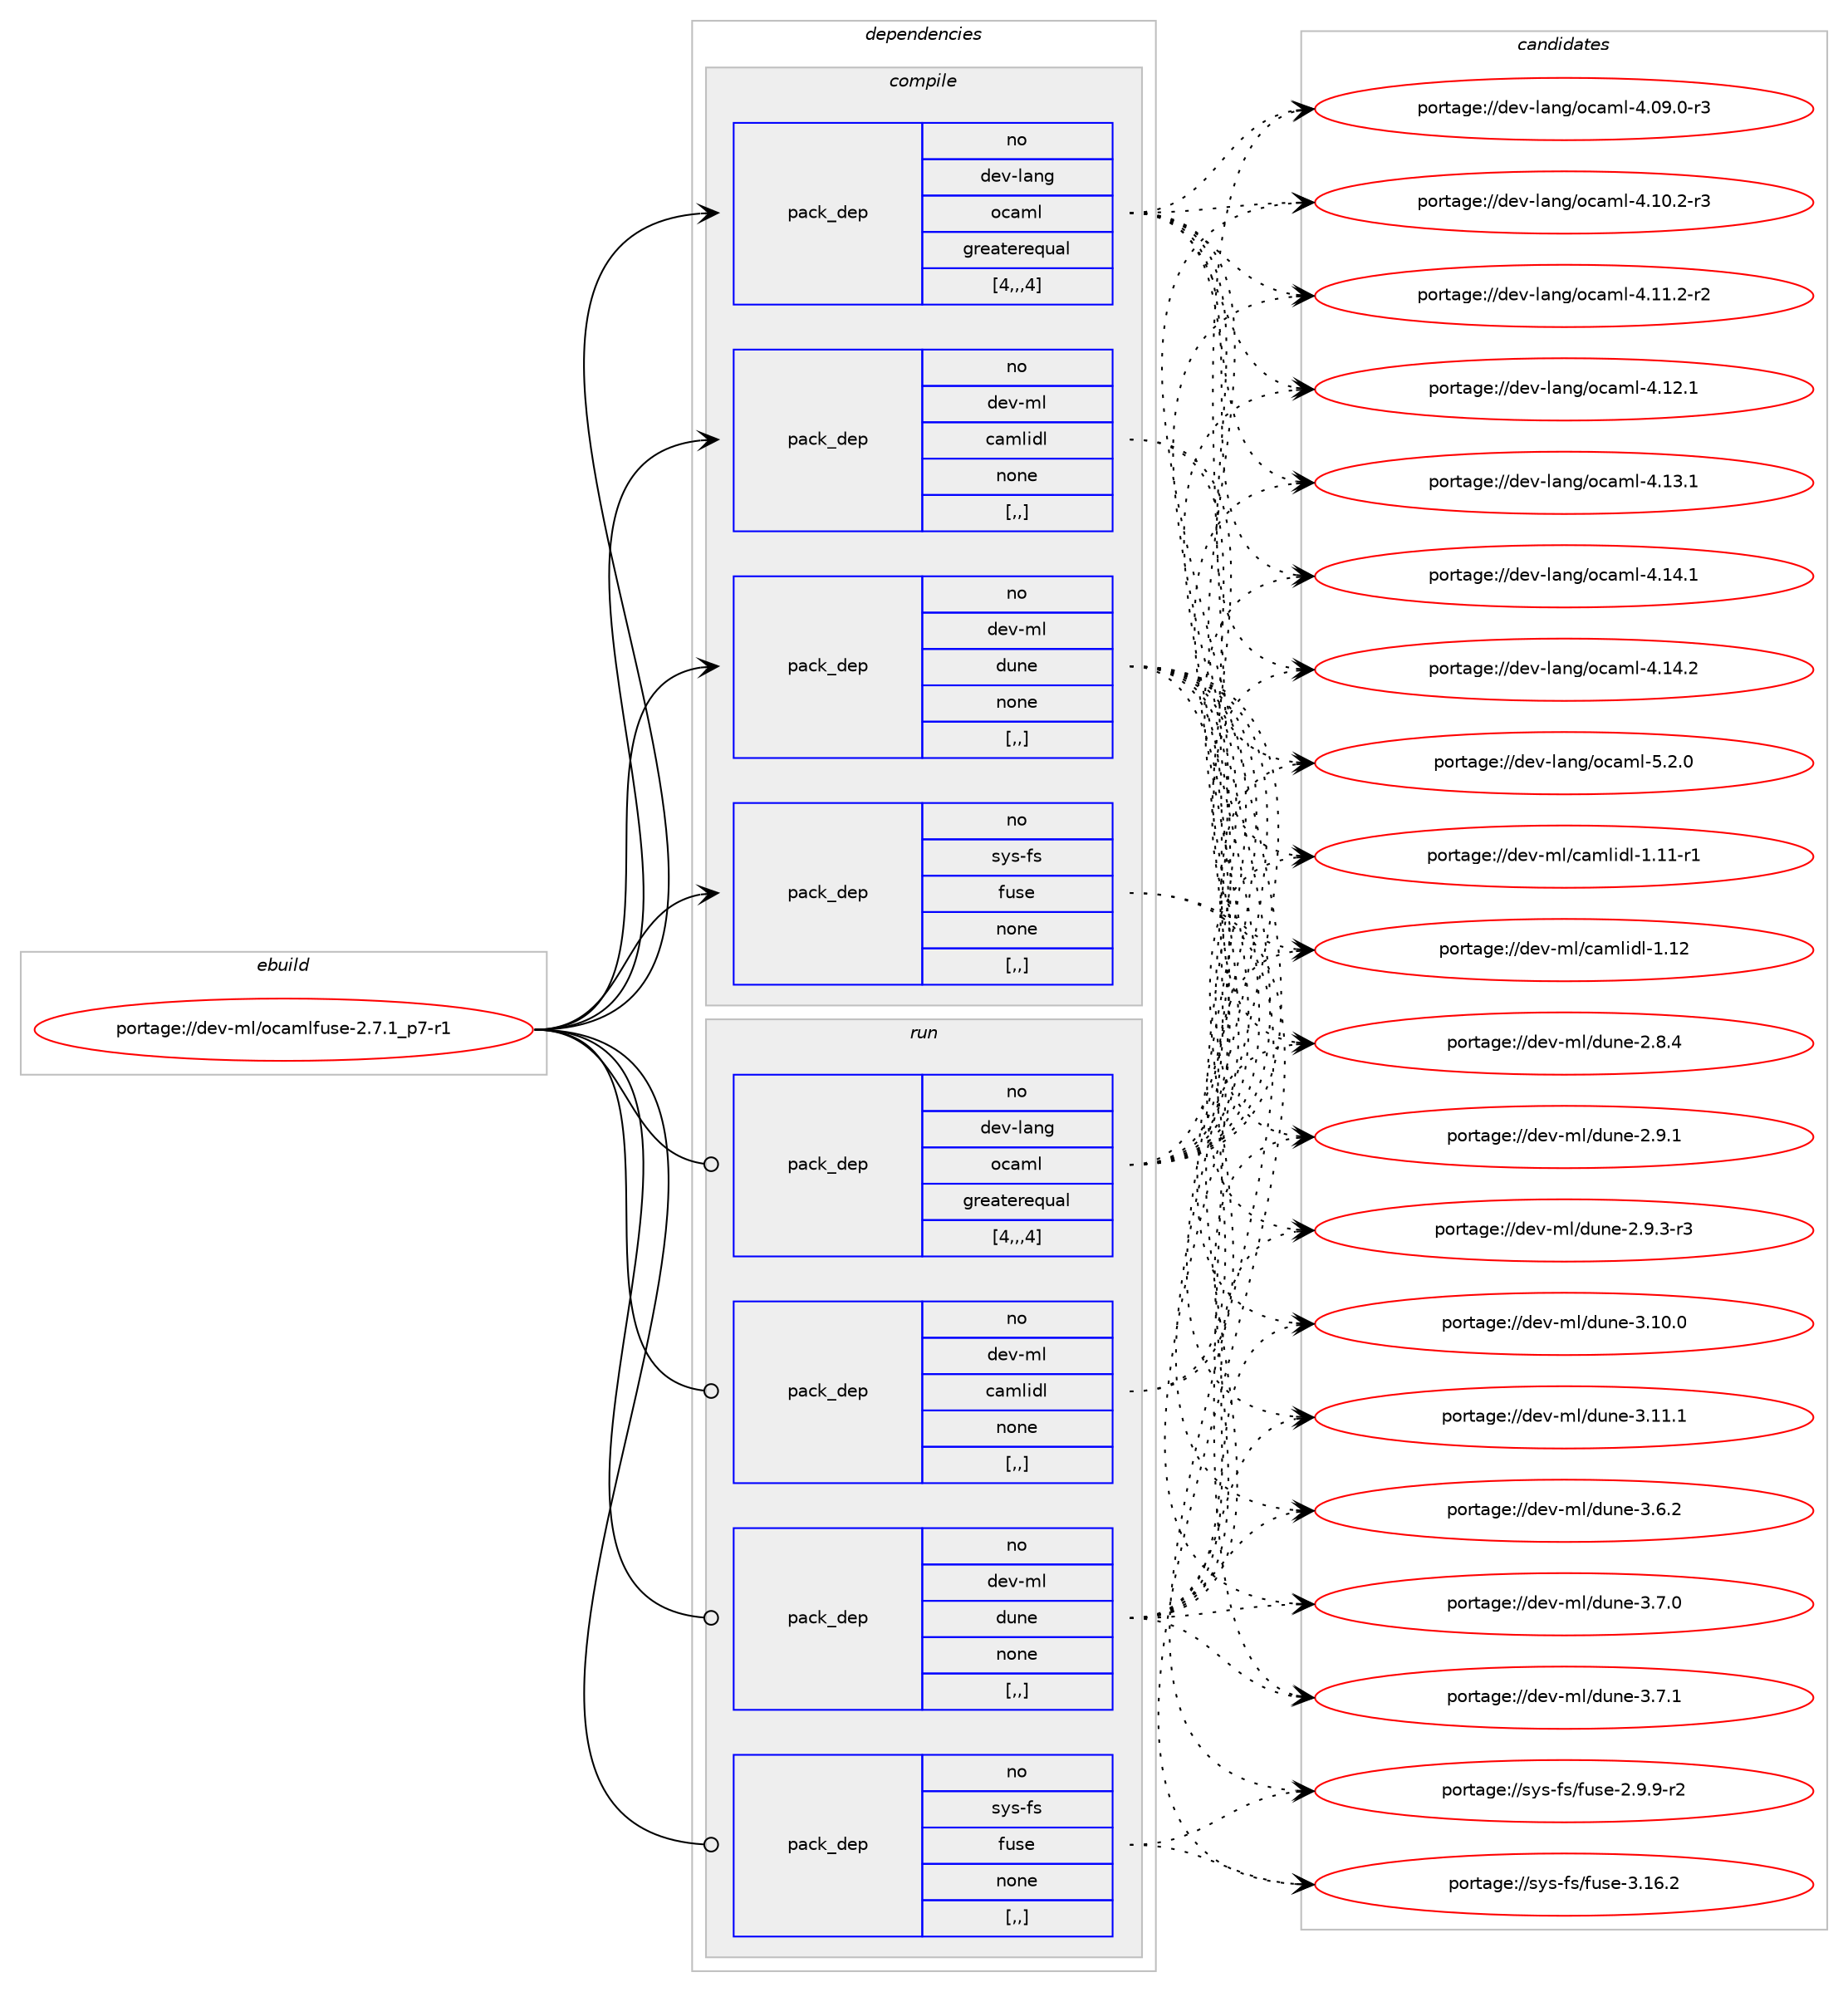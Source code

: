 digraph prolog {

# *************
# Graph options
# *************

newrank=true;
concentrate=true;
compound=true;
graph [rankdir=LR,fontname=Helvetica,fontsize=10,ranksep=1.5];#, ranksep=2.5, nodesep=0.2];
edge  [arrowhead=vee];
node  [fontname=Helvetica,fontsize=10];

# **********
# The ebuild
# **********

subgraph cluster_leftcol {
color=gray;
rank=same;
label=<<i>ebuild</i>>;
id [label="portage://dev-ml/ocamlfuse-2.7.1_p7-r1", color=red, width=4, href="../dev-ml/ocamlfuse-2.7.1_p7-r1.svg"];
}

# ****************
# The dependencies
# ****************

subgraph cluster_midcol {
color=gray;
label=<<i>dependencies</i>>;
subgraph cluster_compile {
fillcolor="#eeeeee";
style=filled;
label=<<i>compile</i>>;
subgraph pack88112 {
dependency118122 [label=<<TABLE BORDER="0" CELLBORDER="1" CELLSPACING="0" CELLPADDING="4" WIDTH="220"><TR><TD ROWSPAN="6" CELLPADDING="30">pack_dep</TD></TR><TR><TD WIDTH="110">no</TD></TR><TR><TD>dev-lang</TD></TR><TR><TD>ocaml</TD></TR><TR><TD>greaterequal</TD></TR><TR><TD>[4,,,4]</TD></TR></TABLE>>, shape=none, color=blue];
}
id:e -> dependency118122:w [weight=20,style="solid",arrowhead="vee"];
subgraph pack88113 {
dependency118123 [label=<<TABLE BORDER="0" CELLBORDER="1" CELLSPACING="0" CELLPADDING="4" WIDTH="220"><TR><TD ROWSPAN="6" CELLPADDING="30">pack_dep</TD></TR><TR><TD WIDTH="110">no</TD></TR><TR><TD>dev-ml</TD></TR><TR><TD>camlidl</TD></TR><TR><TD>none</TD></TR><TR><TD>[,,]</TD></TR></TABLE>>, shape=none, color=blue];
}
id:e -> dependency118123:w [weight=20,style="solid",arrowhead="vee"];
subgraph pack88114 {
dependency118124 [label=<<TABLE BORDER="0" CELLBORDER="1" CELLSPACING="0" CELLPADDING="4" WIDTH="220"><TR><TD ROWSPAN="6" CELLPADDING="30">pack_dep</TD></TR><TR><TD WIDTH="110">no</TD></TR><TR><TD>dev-ml</TD></TR><TR><TD>dune</TD></TR><TR><TD>none</TD></TR><TR><TD>[,,]</TD></TR></TABLE>>, shape=none, color=blue];
}
id:e -> dependency118124:w [weight=20,style="solid",arrowhead="vee"];
subgraph pack88115 {
dependency118125 [label=<<TABLE BORDER="0" CELLBORDER="1" CELLSPACING="0" CELLPADDING="4" WIDTH="220"><TR><TD ROWSPAN="6" CELLPADDING="30">pack_dep</TD></TR><TR><TD WIDTH="110">no</TD></TR><TR><TD>sys-fs</TD></TR><TR><TD>fuse</TD></TR><TR><TD>none</TD></TR><TR><TD>[,,]</TD></TR></TABLE>>, shape=none, color=blue];
}
id:e -> dependency118125:w [weight=20,style="solid",arrowhead="vee"];
}
subgraph cluster_compileandrun {
fillcolor="#eeeeee";
style=filled;
label=<<i>compile and run</i>>;
}
subgraph cluster_run {
fillcolor="#eeeeee";
style=filled;
label=<<i>run</i>>;
subgraph pack88116 {
dependency118126 [label=<<TABLE BORDER="0" CELLBORDER="1" CELLSPACING="0" CELLPADDING="4" WIDTH="220"><TR><TD ROWSPAN="6" CELLPADDING="30">pack_dep</TD></TR><TR><TD WIDTH="110">no</TD></TR><TR><TD>dev-lang</TD></TR><TR><TD>ocaml</TD></TR><TR><TD>greaterequal</TD></TR><TR><TD>[4,,,4]</TD></TR></TABLE>>, shape=none, color=blue];
}
id:e -> dependency118126:w [weight=20,style="solid",arrowhead="odot"];
subgraph pack88117 {
dependency118127 [label=<<TABLE BORDER="0" CELLBORDER="1" CELLSPACING="0" CELLPADDING="4" WIDTH="220"><TR><TD ROWSPAN="6" CELLPADDING="30">pack_dep</TD></TR><TR><TD WIDTH="110">no</TD></TR><TR><TD>dev-ml</TD></TR><TR><TD>camlidl</TD></TR><TR><TD>none</TD></TR><TR><TD>[,,]</TD></TR></TABLE>>, shape=none, color=blue];
}
id:e -> dependency118127:w [weight=20,style="solid",arrowhead="odot"];
subgraph pack88118 {
dependency118128 [label=<<TABLE BORDER="0" CELLBORDER="1" CELLSPACING="0" CELLPADDING="4" WIDTH="220"><TR><TD ROWSPAN="6" CELLPADDING="30">pack_dep</TD></TR><TR><TD WIDTH="110">no</TD></TR><TR><TD>dev-ml</TD></TR><TR><TD>dune</TD></TR><TR><TD>none</TD></TR><TR><TD>[,,]</TD></TR></TABLE>>, shape=none, color=blue];
}
id:e -> dependency118128:w [weight=20,style="solid",arrowhead="odot"];
subgraph pack88119 {
dependency118129 [label=<<TABLE BORDER="0" CELLBORDER="1" CELLSPACING="0" CELLPADDING="4" WIDTH="220"><TR><TD ROWSPAN="6" CELLPADDING="30">pack_dep</TD></TR><TR><TD WIDTH="110">no</TD></TR><TR><TD>sys-fs</TD></TR><TR><TD>fuse</TD></TR><TR><TD>none</TD></TR><TR><TD>[,,]</TD></TR></TABLE>>, shape=none, color=blue];
}
id:e -> dependency118129:w [weight=20,style="solid",arrowhead="odot"];
}
}

# **************
# The candidates
# **************

subgraph cluster_choices {
rank=same;
color=gray;
label=<<i>candidates</i>>;

subgraph choice88112 {
color=black;
nodesep=1;
choice1001011184510897110103471119997109108455246485746484511451 [label="portage://dev-lang/ocaml-4.09.0-r3", color=red, width=4,href="../dev-lang/ocaml-4.09.0-r3.svg"];
choice1001011184510897110103471119997109108455246494846504511451 [label="portage://dev-lang/ocaml-4.10.2-r3", color=red, width=4,href="../dev-lang/ocaml-4.10.2-r3.svg"];
choice1001011184510897110103471119997109108455246494946504511450 [label="portage://dev-lang/ocaml-4.11.2-r2", color=red, width=4,href="../dev-lang/ocaml-4.11.2-r2.svg"];
choice100101118451089711010347111999710910845524649504649 [label="portage://dev-lang/ocaml-4.12.1", color=red, width=4,href="../dev-lang/ocaml-4.12.1.svg"];
choice100101118451089711010347111999710910845524649514649 [label="portage://dev-lang/ocaml-4.13.1", color=red, width=4,href="../dev-lang/ocaml-4.13.1.svg"];
choice100101118451089711010347111999710910845524649524649 [label="portage://dev-lang/ocaml-4.14.1", color=red, width=4,href="../dev-lang/ocaml-4.14.1.svg"];
choice100101118451089711010347111999710910845524649524650 [label="portage://dev-lang/ocaml-4.14.2", color=red, width=4,href="../dev-lang/ocaml-4.14.2.svg"];
choice1001011184510897110103471119997109108455346504648 [label="portage://dev-lang/ocaml-5.2.0", color=red, width=4,href="../dev-lang/ocaml-5.2.0.svg"];
dependency118122:e -> choice1001011184510897110103471119997109108455246485746484511451:w [style=dotted,weight="100"];
dependency118122:e -> choice1001011184510897110103471119997109108455246494846504511451:w [style=dotted,weight="100"];
dependency118122:e -> choice1001011184510897110103471119997109108455246494946504511450:w [style=dotted,weight="100"];
dependency118122:e -> choice100101118451089711010347111999710910845524649504649:w [style=dotted,weight="100"];
dependency118122:e -> choice100101118451089711010347111999710910845524649514649:w [style=dotted,weight="100"];
dependency118122:e -> choice100101118451089711010347111999710910845524649524649:w [style=dotted,weight="100"];
dependency118122:e -> choice100101118451089711010347111999710910845524649524650:w [style=dotted,weight="100"];
dependency118122:e -> choice1001011184510897110103471119997109108455346504648:w [style=dotted,weight="100"];
}
subgraph choice88113 {
color=black;
nodesep=1;
choice1001011184510910847999710910810510010845494649494511449 [label="portage://dev-ml/camlidl-1.11-r1", color=red, width=4,href="../dev-ml/camlidl-1.11-r1.svg"];
choice100101118451091084799971091081051001084549464950 [label="portage://dev-ml/camlidl-1.12", color=red, width=4,href="../dev-ml/camlidl-1.12.svg"];
dependency118123:e -> choice1001011184510910847999710910810510010845494649494511449:w [style=dotted,weight="100"];
dependency118123:e -> choice100101118451091084799971091081051001084549464950:w [style=dotted,weight="100"];
}
subgraph choice88114 {
color=black;
nodesep=1;
choice1001011184510910847100117110101455046564652 [label="portage://dev-ml/dune-2.8.4", color=red, width=4,href="../dev-ml/dune-2.8.4.svg"];
choice1001011184510910847100117110101455046574649 [label="portage://dev-ml/dune-2.9.1", color=red, width=4,href="../dev-ml/dune-2.9.1.svg"];
choice10010111845109108471001171101014550465746514511451 [label="portage://dev-ml/dune-2.9.3-r3", color=red, width=4,href="../dev-ml/dune-2.9.3-r3.svg"];
choice100101118451091084710011711010145514649484648 [label="portage://dev-ml/dune-3.10.0", color=red, width=4,href="../dev-ml/dune-3.10.0.svg"];
choice100101118451091084710011711010145514649494649 [label="portage://dev-ml/dune-3.11.1", color=red, width=4,href="../dev-ml/dune-3.11.1.svg"];
choice1001011184510910847100117110101455146544650 [label="portage://dev-ml/dune-3.6.2", color=red, width=4,href="../dev-ml/dune-3.6.2.svg"];
choice1001011184510910847100117110101455146554648 [label="portage://dev-ml/dune-3.7.0", color=red, width=4,href="../dev-ml/dune-3.7.0.svg"];
choice1001011184510910847100117110101455146554649 [label="portage://dev-ml/dune-3.7.1", color=red, width=4,href="../dev-ml/dune-3.7.1.svg"];
dependency118124:e -> choice1001011184510910847100117110101455046564652:w [style=dotted,weight="100"];
dependency118124:e -> choice1001011184510910847100117110101455046574649:w [style=dotted,weight="100"];
dependency118124:e -> choice10010111845109108471001171101014550465746514511451:w [style=dotted,weight="100"];
dependency118124:e -> choice100101118451091084710011711010145514649484648:w [style=dotted,weight="100"];
dependency118124:e -> choice100101118451091084710011711010145514649494649:w [style=dotted,weight="100"];
dependency118124:e -> choice1001011184510910847100117110101455146544650:w [style=dotted,weight="100"];
dependency118124:e -> choice1001011184510910847100117110101455146554648:w [style=dotted,weight="100"];
dependency118124:e -> choice1001011184510910847100117110101455146554649:w [style=dotted,weight="100"];
}
subgraph choice88115 {
color=black;
nodesep=1;
choice11512111545102115471021171151014550465746574511450 [label="portage://sys-fs/fuse-2.9.9-r2", color=red, width=4,href="../sys-fs/fuse-2.9.9-r2.svg"];
choice115121115451021154710211711510145514649544650 [label="portage://sys-fs/fuse-3.16.2", color=red, width=4,href="../sys-fs/fuse-3.16.2.svg"];
dependency118125:e -> choice11512111545102115471021171151014550465746574511450:w [style=dotted,weight="100"];
dependency118125:e -> choice115121115451021154710211711510145514649544650:w [style=dotted,weight="100"];
}
subgraph choice88116 {
color=black;
nodesep=1;
choice1001011184510897110103471119997109108455246485746484511451 [label="portage://dev-lang/ocaml-4.09.0-r3", color=red, width=4,href="../dev-lang/ocaml-4.09.0-r3.svg"];
choice1001011184510897110103471119997109108455246494846504511451 [label="portage://dev-lang/ocaml-4.10.2-r3", color=red, width=4,href="../dev-lang/ocaml-4.10.2-r3.svg"];
choice1001011184510897110103471119997109108455246494946504511450 [label="portage://dev-lang/ocaml-4.11.2-r2", color=red, width=4,href="../dev-lang/ocaml-4.11.2-r2.svg"];
choice100101118451089711010347111999710910845524649504649 [label="portage://dev-lang/ocaml-4.12.1", color=red, width=4,href="../dev-lang/ocaml-4.12.1.svg"];
choice100101118451089711010347111999710910845524649514649 [label="portage://dev-lang/ocaml-4.13.1", color=red, width=4,href="../dev-lang/ocaml-4.13.1.svg"];
choice100101118451089711010347111999710910845524649524649 [label="portage://dev-lang/ocaml-4.14.1", color=red, width=4,href="../dev-lang/ocaml-4.14.1.svg"];
choice100101118451089711010347111999710910845524649524650 [label="portage://dev-lang/ocaml-4.14.2", color=red, width=4,href="../dev-lang/ocaml-4.14.2.svg"];
choice1001011184510897110103471119997109108455346504648 [label="portage://dev-lang/ocaml-5.2.0", color=red, width=4,href="../dev-lang/ocaml-5.2.0.svg"];
dependency118126:e -> choice1001011184510897110103471119997109108455246485746484511451:w [style=dotted,weight="100"];
dependency118126:e -> choice1001011184510897110103471119997109108455246494846504511451:w [style=dotted,weight="100"];
dependency118126:e -> choice1001011184510897110103471119997109108455246494946504511450:w [style=dotted,weight="100"];
dependency118126:e -> choice100101118451089711010347111999710910845524649504649:w [style=dotted,weight="100"];
dependency118126:e -> choice100101118451089711010347111999710910845524649514649:w [style=dotted,weight="100"];
dependency118126:e -> choice100101118451089711010347111999710910845524649524649:w [style=dotted,weight="100"];
dependency118126:e -> choice100101118451089711010347111999710910845524649524650:w [style=dotted,weight="100"];
dependency118126:e -> choice1001011184510897110103471119997109108455346504648:w [style=dotted,weight="100"];
}
subgraph choice88117 {
color=black;
nodesep=1;
choice1001011184510910847999710910810510010845494649494511449 [label="portage://dev-ml/camlidl-1.11-r1", color=red, width=4,href="../dev-ml/camlidl-1.11-r1.svg"];
choice100101118451091084799971091081051001084549464950 [label="portage://dev-ml/camlidl-1.12", color=red, width=4,href="../dev-ml/camlidl-1.12.svg"];
dependency118127:e -> choice1001011184510910847999710910810510010845494649494511449:w [style=dotted,weight="100"];
dependency118127:e -> choice100101118451091084799971091081051001084549464950:w [style=dotted,weight="100"];
}
subgraph choice88118 {
color=black;
nodesep=1;
choice1001011184510910847100117110101455046564652 [label="portage://dev-ml/dune-2.8.4", color=red, width=4,href="../dev-ml/dune-2.8.4.svg"];
choice1001011184510910847100117110101455046574649 [label="portage://dev-ml/dune-2.9.1", color=red, width=4,href="../dev-ml/dune-2.9.1.svg"];
choice10010111845109108471001171101014550465746514511451 [label="portage://dev-ml/dune-2.9.3-r3", color=red, width=4,href="../dev-ml/dune-2.9.3-r3.svg"];
choice100101118451091084710011711010145514649484648 [label="portage://dev-ml/dune-3.10.0", color=red, width=4,href="../dev-ml/dune-3.10.0.svg"];
choice100101118451091084710011711010145514649494649 [label="portage://dev-ml/dune-3.11.1", color=red, width=4,href="../dev-ml/dune-3.11.1.svg"];
choice1001011184510910847100117110101455146544650 [label="portage://dev-ml/dune-3.6.2", color=red, width=4,href="../dev-ml/dune-3.6.2.svg"];
choice1001011184510910847100117110101455146554648 [label="portage://dev-ml/dune-3.7.0", color=red, width=4,href="../dev-ml/dune-3.7.0.svg"];
choice1001011184510910847100117110101455146554649 [label="portage://dev-ml/dune-3.7.1", color=red, width=4,href="../dev-ml/dune-3.7.1.svg"];
dependency118128:e -> choice1001011184510910847100117110101455046564652:w [style=dotted,weight="100"];
dependency118128:e -> choice1001011184510910847100117110101455046574649:w [style=dotted,weight="100"];
dependency118128:e -> choice10010111845109108471001171101014550465746514511451:w [style=dotted,weight="100"];
dependency118128:e -> choice100101118451091084710011711010145514649484648:w [style=dotted,weight="100"];
dependency118128:e -> choice100101118451091084710011711010145514649494649:w [style=dotted,weight="100"];
dependency118128:e -> choice1001011184510910847100117110101455146544650:w [style=dotted,weight="100"];
dependency118128:e -> choice1001011184510910847100117110101455146554648:w [style=dotted,weight="100"];
dependency118128:e -> choice1001011184510910847100117110101455146554649:w [style=dotted,weight="100"];
}
subgraph choice88119 {
color=black;
nodesep=1;
choice11512111545102115471021171151014550465746574511450 [label="portage://sys-fs/fuse-2.9.9-r2", color=red, width=4,href="../sys-fs/fuse-2.9.9-r2.svg"];
choice115121115451021154710211711510145514649544650 [label="portage://sys-fs/fuse-3.16.2", color=red, width=4,href="../sys-fs/fuse-3.16.2.svg"];
dependency118129:e -> choice11512111545102115471021171151014550465746574511450:w [style=dotted,weight="100"];
dependency118129:e -> choice115121115451021154710211711510145514649544650:w [style=dotted,weight="100"];
}
}

}
